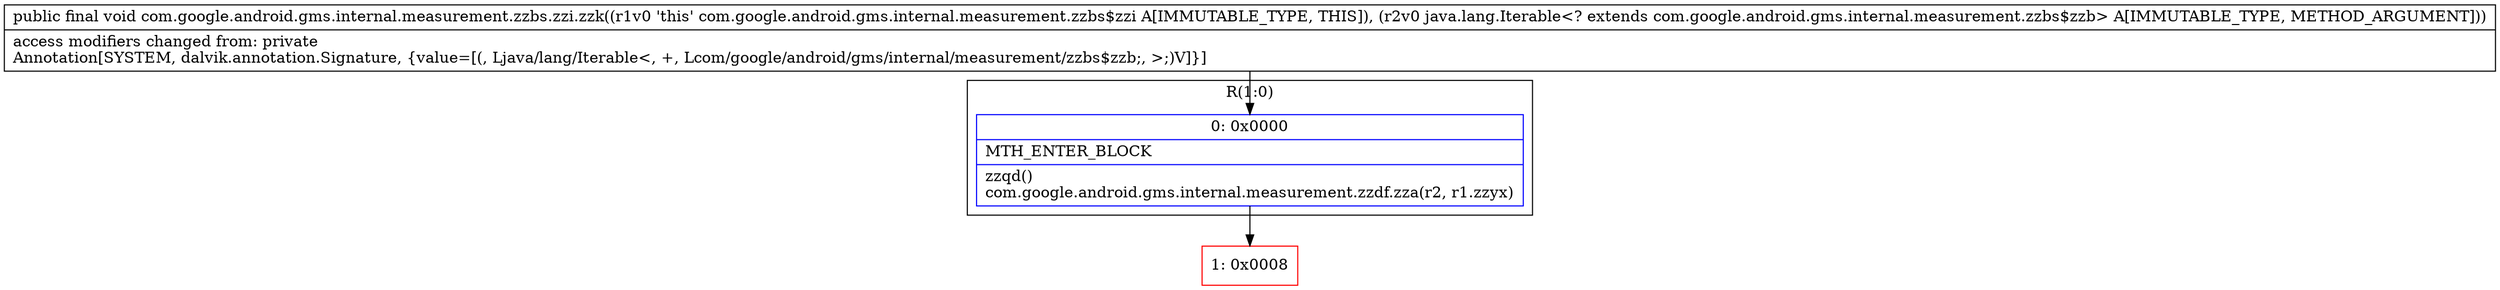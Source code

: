 digraph "CFG forcom.google.android.gms.internal.measurement.zzbs.zzi.zzk(Ljava\/lang\/Iterable;)V" {
subgraph cluster_Region_1660087642 {
label = "R(1:0)";
node [shape=record,color=blue];
Node_0 [shape=record,label="{0\:\ 0x0000|MTH_ENTER_BLOCK\l|zzqd()\lcom.google.android.gms.internal.measurement.zzdf.zza(r2, r1.zzyx)\l}"];
}
Node_1 [shape=record,color=red,label="{1\:\ 0x0008}"];
MethodNode[shape=record,label="{public final void com.google.android.gms.internal.measurement.zzbs.zzi.zzk((r1v0 'this' com.google.android.gms.internal.measurement.zzbs$zzi A[IMMUTABLE_TYPE, THIS]), (r2v0 java.lang.Iterable\<? extends com.google.android.gms.internal.measurement.zzbs$zzb\> A[IMMUTABLE_TYPE, METHOD_ARGUMENT]))  | access modifiers changed from: private\lAnnotation[SYSTEM, dalvik.annotation.Signature, \{value=[(, Ljava\/lang\/Iterable\<, +, Lcom\/google\/android\/gms\/internal\/measurement\/zzbs$zzb;, \>;)V]\}]\l}"];
MethodNode -> Node_0;
Node_0 -> Node_1;
}

